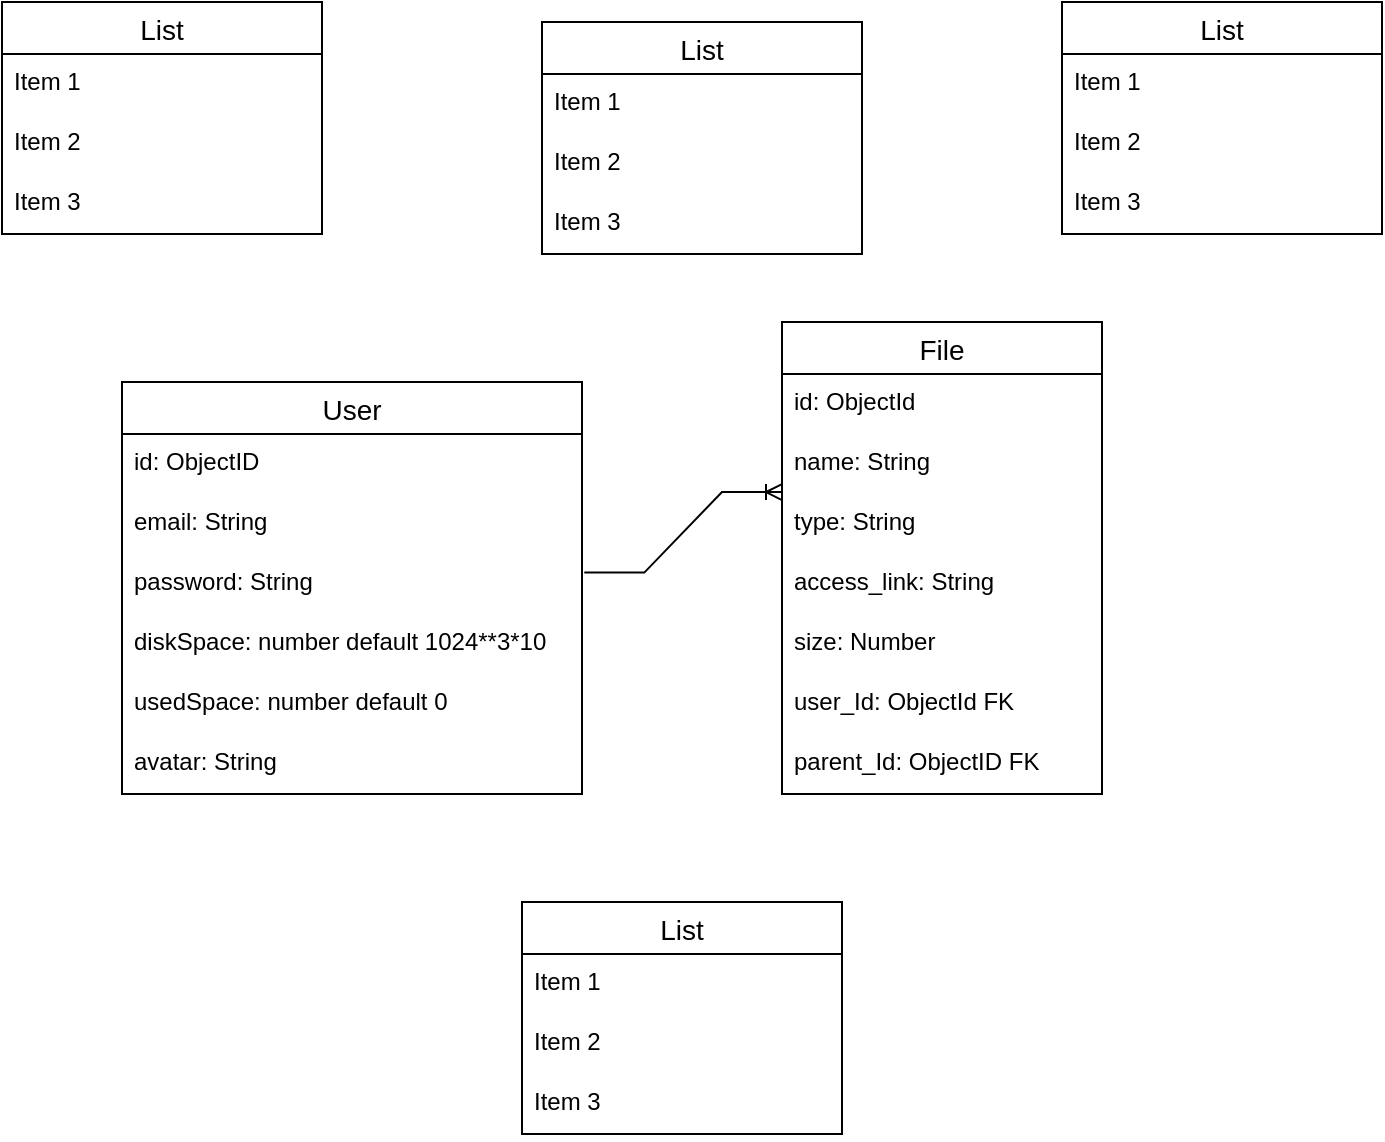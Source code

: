<mxfile version="20.6.0" type="device"><diagram id="1BbwP21z8Pbt_E5xli6D" name="Страница 1"><mxGraphModel dx="1152" dy="645" grid="1" gridSize="10" guides="1" tooltips="1" connect="1" arrows="1" fold="1" page="1" pageScale="1" pageWidth="827" pageHeight="1169" math="0" shadow="0"><root><mxCell id="0"/><mxCell id="1" parent="0"/><mxCell id="MSflqgu_H9eClAexZY-Y-14" value="User" style="swimlane;fontStyle=0;childLayout=stackLayout;horizontal=1;startSize=26;horizontalStack=0;resizeParent=1;resizeParentMax=0;resizeLast=0;collapsible=1;marginBottom=0;align=center;fontSize=14;" vertex="1" parent="1"><mxGeometry x="100" y="300" width="230" height="206" as="geometry"/></mxCell><mxCell id="MSflqgu_H9eClAexZY-Y-15" value="id: ObjectID" style="text;strokeColor=none;fillColor=none;spacingLeft=4;spacingRight=4;overflow=hidden;rotatable=0;points=[[0,0.5],[1,0.5]];portConstraint=eastwest;fontSize=12;" vertex="1" parent="MSflqgu_H9eClAexZY-Y-14"><mxGeometry y="26" width="230" height="30" as="geometry"/></mxCell><mxCell id="MSflqgu_H9eClAexZY-Y-16" value="email: String" style="text;strokeColor=none;fillColor=none;spacingLeft=4;spacingRight=4;overflow=hidden;rotatable=0;points=[[0,0.5],[1,0.5]];portConstraint=eastwest;fontSize=12;" vertex="1" parent="MSflqgu_H9eClAexZY-Y-14"><mxGeometry y="56" width="230" height="30" as="geometry"/></mxCell><mxCell id="MSflqgu_H9eClAexZY-Y-17" value="password: String" style="text;strokeColor=none;fillColor=none;spacingLeft=4;spacingRight=4;overflow=hidden;rotatable=0;points=[[0,0.5],[1,0.5]];portConstraint=eastwest;fontSize=12;" vertex="1" parent="MSflqgu_H9eClAexZY-Y-14"><mxGeometry y="86" width="230" height="30" as="geometry"/></mxCell><mxCell id="MSflqgu_H9eClAexZY-Y-19" value="diskSpace: number default 1024**3*10" style="text;strokeColor=none;fillColor=none;spacingLeft=4;spacingRight=4;overflow=hidden;rotatable=0;points=[[0,0.5],[1,0.5]];portConstraint=eastwest;fontSize=12;" vertex="1" parent="MSflqgu_H9eClAexZY-Y-14"><mxGeometry y="116" width="230" height="30" as="geometry"/></mxCell><mxCell id="MSflqgu_H9eClAexZY-Y-26" value="usedSpace: number default 0" style="text;strokeColor=none;fillColor=none;spacingLeft=4;spacingRight=4;overflow=hidden;rotatable=0;points=[[0,0.5],[1,0.5]];portConstraint=eastwest;fontSize=12;" vertex="1" parent="MSflqgu_H9eClAexZY-Y-14"><mxGeometry y="146" width="230" height="30" as="geometry"/></mxCell><mxCell id="MSflqgu_H9eClAexZY-Y-27" value="avatar: String" style="text;strokeColor=none;fillColor=none;spacingLeft=4;spacingRight=4;overflow=hidden;rotatable=0;points=[[0,0.5],[1,0.5]];portConstraint=eastwest;fontSize=12;" vertex="1" parent="MSflqgu_H9eClAexZY-Y-14"><mxGeometry y="176" width="230" height="30" as="geometry"/></mxCell><mxCell id="MSflqgu_H9eClAexZY-Y-28" value="File" style="swimlane;fontStyle=0;childLayout=stackLayout;horizontal=1;startSize=26;horizontalStack=0;resizeParent=1;resizeParentMax=0;resizeLast=0;collapsible=1;marginBottom=0;align=center;fontSize=14;" vertex="1" parent="1"><mxGeometry x="430" y="270" width="160" height="236" as="geometry"/></mxCell><mxCell id="MSflqgu_H9eClAexZY-Y-29" value="id: ObjectId" style="text;strokeColor=none;fillColor=none;spacingLeft=4;spacingRight=4;overflow=hidden;rotatable=0;points=[[0,0.5],[1,0.5]];portConstraint=eastwest;fontSize=12;" vertex="1" parent="MSflqgu_H9eClAexZY-Y-28"><mxGeometry y="26" width="160" height="30" as="geometry"/></mxCell><mxCell id="MSflqgu_H9eClAexZY-Y-30" value="name: String" style="text;strokeColor=none;fillColor=none;spacingLeft=4;spacingRight=4;overflow=hidden;rotatable=0;points=[[0,0.5],[1,0.5]];portConstraint=eastwest;fontSize=12;" vertex="1" parent="MSflqgu_H9eClAexZY-Y-28"><mxGeometry y="56" width="160" height="30" as="geometry"/></mxCell><mxCell id="MSflqgu_H9eClAexZY-Y-31" value="type: String" style="text;strokeColor=none;fillColor=none;spacingLeft=4;spacingRight=4;overflow=hidden;rotatable=0;points=[[0,0.5],[1,0.5]];portConstraint=eastwest;fontSize=12;" vertex="1" parent="MSflqgu_H9eClAexZY-Y-28"><mxGeometry y="86" width="160" height="30" as="geometry"/></mxCell><mxCell id="MSflqgu_H9eClAexZY-Y-35" value="access_link: String" style="text;strokeColor=none;fillColor=none;spacingLeft=4;spacingRight=4;overflow=hidden;rotatable=0;points=[[0,0.5],[1,0.5]];portConstraint=eastwest;fontSize=12;" vertex="1" parent="MSflqgu_H9eClAexZY-Y-28"><mxGeometry y="116" width="160" height="30" as="geometry"/></mxCell><mxCell id="MSflqgu_H9eClAexZY-Y-32" value="size: Number" style="text;strokeColor=none;fillColor=none;spacingLeft=4;spacingRight=4;overflow=hidden;rotatable=0;points=[[0,0.5],[1,0.5]];portConstraint=eastwest;fontSize=12;" vertex="1" parent="MSflqgu_H9eClAexZY-Y-28"><mxGeometry y="146" width="160" height="30" as="geometry"/></mxCell><mxCell id="MSflqgu_H9eClAexZY-Y-33" value="user_Id: ObjectId FK" style="text;strokeColor=none;fillColor=none;spacingLeft=4;spacingRight=4;overflow=hidden;rotatable=0;points=[[0,0.5],[1,0.5]];portConstraint=eastwest;fontSize=12;" vertex="1" parent="MSflqgu_H9eClAexZY-Y-28"><mxGeometry y="176" width="160" height="30" as="geometry"/></mxCell><mxCell id="MSflqgu_H9eClAexZY-Y-34" value="parent_Id: ObjectID FK" style="text;strokeColor=none;fillColor=none;spacingLeft=4;spacingRight=4;overflow=hidden;rotatable=0;points=[[0,0.5],[1,0.5]];portConstraint=eastwest;fontSize=12;" vertex="1" parent="MSflqgu_H9eClAexZY-Y-28"><mxGeometry y="206" width="160" height="30" as="geometry"/></mxCell><mxCell id="MSflqgu_H9eClAexZY-Y-36" value="" style="edgeStyle=entityRelationEdgeStyle;fontSize=12;html=1;endArrow=ERoneToMany;rounded=0;exitX=1.005;exitY=0.31;exitDx=0;exitDy=0;exitPerimeter=0;entryX=0;entryY=0.967;entryDx=0;entryDy=0;entryPerimeter=0;" edge="1" parent="1" source="MSflqgu_H9eClAexZY-Y-17" target="MSflqgu_H9eClAexZY-Y-30"><mxGeometry width="100" height="100" relative="1" as="geometry"><mxPoint x="363" y="170" as="sourcePoint"/><mxPoint x="463" y="70" as="targetPoint"/></mxGeometry></mxCell><mxCell id="MSflqgu_H9eClAexZY-Y-37" value="List" style="swimlane;fontStyle=0;childLayout=stackLayout;horizontal=1;startSize=26;horizontalStack=0;resizeParent=1;resizeParentMax=0;resizeLast=0;collapsible=1;marginBottom=0;align=center;fontSize=14;" vertex="1" parent="1"><mxGeometry x="40" y="110" width="160" height="116" as="geometry"/></mxCell><mxCell id="MSflqgu_H9eClAexZY-Y-38" value="Item 1" style="text;strokeColor=none;fillColor=none;spacingLeft=4;spacingRight=4;overflow=hidden;rotatable=0;points=[[0,0.5],[1,0.5]];portConstraint=eastwest;fontSize=12;" vertex="1" parent="MSflqgu_H9eClAexZY-Y-37"><mxGeometry y="26" width="160" height="30" as="geometry"/></mxCell><mxCell id="MSflqgu_H9eClAexZY-Y-39" value="Item 2" style="text;strokeColor=none;fillColor=none;spacingLeft=4;spacingRight=4;overflow=hidden;rotatable=0;points=[[0,0.5],[1,0.5]];portConstraint=eastwest;fontSize=12;" vertex="1" parent="MSflqgu_H9eClAexZY-Y-37"><mxGeometry y="56" width="160" height="30" as="geometry"/></mxCell><mxCell id="MSflqgu_H9eClAexZY-Y-40" value="Item 3" style="text;strokeColor=none;fillColor=none;spacingLeft=4;spacingRight=4;overflow=hidden;rotatable=0;points=[[0,0.5],[1,0.5]];portConstraint=eastwest;fontSize=12;" vertex="1" parent="MSflqgu_H9eClAexZY-Y-37"><mxGeometry y="86" width="160" height="30" as="geometry"/></mxCell><mxCell id="MSflqgu_H9eClAexZY-Y-41" value="List" style="swimlane;fontStyle=0;childLayout=stackLayout;horizontal=1;startSize=26;horizontalStack=0;resizeParent=1;resizeParentMax=0;resizeLast=0;collapsible=1;marginBottom=0;align=center;fontSize=14;" vertex="1" parent="1"><mxGeometry x="300" y="560" width="160" height="116" as="geometry"/></mxCell><mxCell id="MSflqgu_H9eClAexZY-Y-42" value="Item 1" style="text;strokeColor=none;fillColor=none;spacingLeft=4;spacingRight=4;overflow=hidden;rotatable=0;points=[[0,0.5],[1,0.5]];portConstraint=eastwest;fontSize=12;" vertex="1" parent="MSflqgu_H9eClAexZY-Y-41"><mxGeometry y="26" width="160" height="30" as="geometry"/></mxCell><mxCell id="MSflqgu_H9eClAexZY-Y-43" value="Item 2" style="text;strokeColor=none;fillColor=none;spacingLeft=4;spacingRight=4;overflow=hidden;rotatable=0;points=[[0,0.5],[1,0.5]];portConstraint=eastwest;fontSize=12;" vertex="1" parent="MSflqgu_H9eClAexZY-Y-41"><mxGeometry y="56" width="160" height="30" as="geometry"/></mxCell><mxCell id="MSflqgu_H9eClAexZY-Y-44" value="Item 3" style="text;strokeColor=none;fillColor=none;spacingLeft=4;spacingRight=4;overflow=hidden;rotatable=0;points=[[0,0.5],[1,0.5]];portConstraint=eastwest;fontSize=12;" vertex="1" parent="MSflqgu_H9eClAexZY-Y-41"><mxGeometry y="86" width="160" height="30" as="geometry"/></mxCell><mxCell id="MSflqgu_H9eClAexZY-Y-45" value="List" style="swimlane;fontStyle=0;childLayout=stackLayout;horizontal=1;startSize=26;horizontalStack=0;resizeParent=1;resizeParentMax=0;resizeLast=0;collapsible=1;marginBottom=0;align=center;fontSize=14;" vertex="1" parent="1"><mxGeometry x="310" y="120" width="160" height="116" as="geometry"/></mxCell><mxCell id="MSflqgu_H9eClAexZY-Y-46" value="Item 1" style="text;strokeColor=none;fillColor=none;spacingLeft=4;spacingRight=4;overflow=hidden;rotatable=0;points=[[0,0.5],[1,0.5]];portConstraint=eastwest;fontSize=12;" vertex="1" parent="MSflqgu_H9eClAexZY-Y-45"><mxGeometry y="26" width="160" height="30" as="geometry"/></mxCell><mxCell id="MSflqgu_H9eClAexZY-Y-47" value="Item 2" style="text;strokeColor=none;fillColor=none;spacingLeft=4;spacingRight=4;overflow=hidden;rotatable=0;points=[[0,0.5],[1,0.5]];portConstraint=eastwest;fontSize=12;" vertex="1" parent="MSflqgu_H9eClAexZY-Y-45"><mxGeometry y="56" width="160" height="30" as="geometry"/></mxCell><mxCell id="MSflqgu_H9eClAexZY-Y-48" value="Item 3" style="text;strokeColor=none;fillColor=none;spacingLeft=4;spacingRight=4;overflow=hidden;rotatable=0;points=[[0,0.5],[1,0.5]];portConstraint=eastwest;fontSize=12;" vertex="1" parent="MSflqgu_H9eClAexZY-Y-45"><mxGeometry y="86" width="160" height="30" as="geometry"/></mxCell><mxCell id="MSflqgu_H9eClAexZY-Y-49" value="List" style="swimlane;fontStyle=0;childLayout=stackLayout;horizontal=1;startSize=26;horizontalStack=0;resizeParent=1;resizeParentMax=0;resizeLast=0;collapsible=1;marginBottom=0;align=center;fontSize=14;" vertex="1" parent="1"><mxGeometry x="570" y="110" width="160" height="116" as="geometry"/></mxCell><mxCell id="MSflqgu_H9eClAexZY-Y-50" value="Item 1" style="text;strokeColor=none;fillColor=none;spacingLeft=4;spacingRight=4;overflow=hidden;rotatable=0;points=[[0,0.5],[1,0.5]];portConstraint=eastwest;fontSize=12;" vertex="1" parent="MSflqgu_H9eClAexZY-Y-49"><mxGeometry y="26" width="160" height="30" as="geometry"/></mxCell><mxCell id="MSflqgu_H9eClAexZY-Y-51" value="Item 2" style="text;strokeColor=none;fillColor=none;spacingLeft=4;spacingRight=4;overflow=hidden;rotatable=0;points=[[0,0.5],[1,0.5]];portConstraint=eastwest;fontSize=12;" vertex="1" parent="MSflqgu_H9eClAexZY-Y-49"><mxGeometry y="56" width="160" height="30" as="geometry"/></mxCell><mxCell id="MSflqgu_H9eClAexZY-Y-52" value="Item 3" style="text;strokeColor=none;fillColor=none;spacingLeft=4;spacingRight=4;overflow=hidden;rotatable=0;points=[[0,0.5],[1,0.5]];portConstraint=eastwest;fontSize=12;" vertex="1" parent="MSflqgu_H9eClAexZY-Y-49"><mxGeometry y="86" width="160" height="30" as="geometry"/></mxCell></root></mxGraphModel></diagram></mxfile>